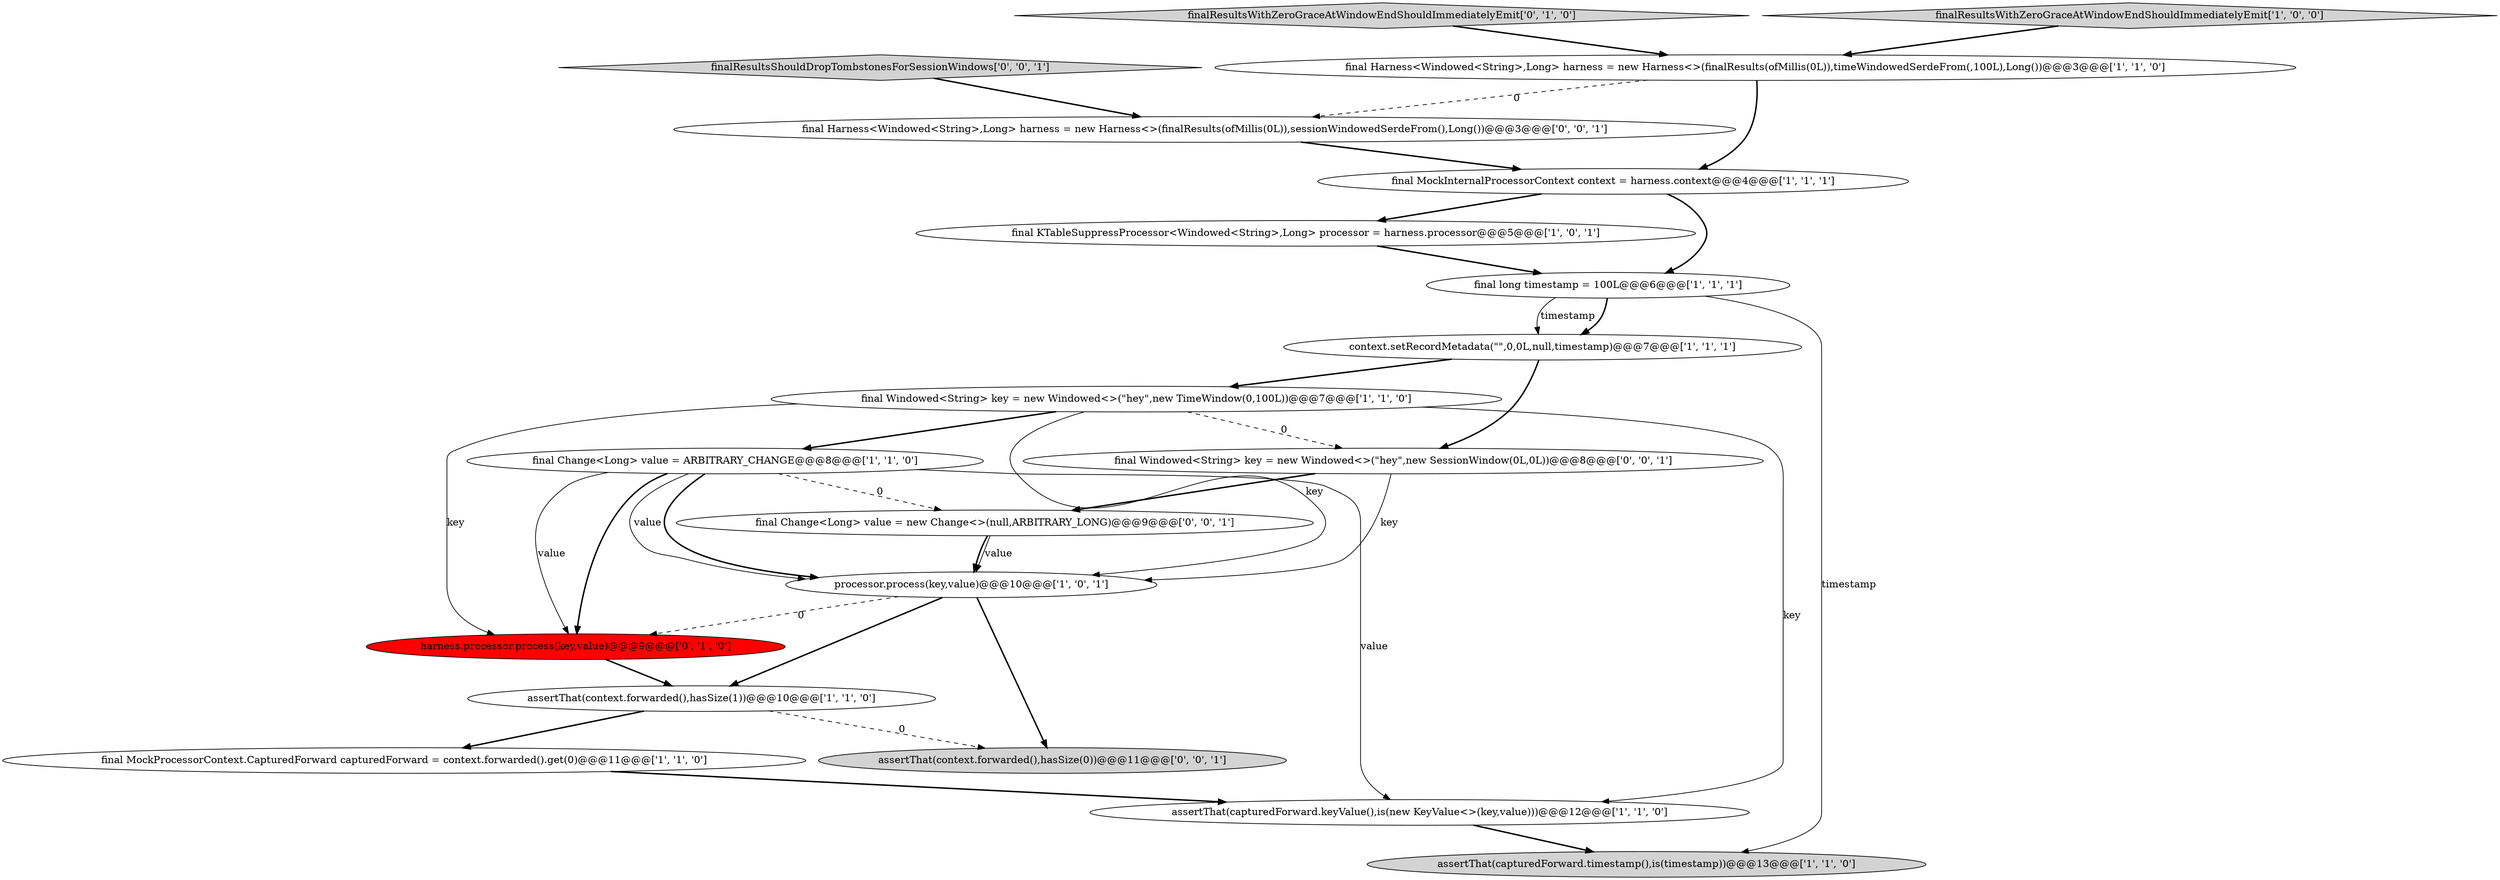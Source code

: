 digraph {
15 [style = filled, label = "final Harness<Windowed<String>,Long> harness = new Harness<>(finalResults(ofMillis(0L)),sessionWindowedSerdeFrom(),Long())@@@3@@@['0', '0', '1']", fillcolor = white, shape = ellipse image = "AAA0AAABBB3BBB"];
11 [style = filled, label = "final Harness<Windowed<String>,Long> harness = new Harness<>(finalResults(ofMillis(0L)),timeWindowedSerdeFrom(,100L),Long())@@@3@@@['1', '1', '0']", fillcolor = white, shape = ellipse image = "AAA0AAABBB1BBB"];
1 [style = filled, label = "final Change<Long> value = ARBITRARY_CHANGE@@@8@@@['1', '1', '0']", fillcolor = white, shape = ellipse image = "AAA0AAABBB1BBB"];
2 [style = filled, label = "final Windowed<String> key = new Windowed<>(\"hey\",new TimeWindow(0,100L))@@@7@@@['1', '1', '0']", fillcolor = white, shape = ellipse image = "AAA0AAABBB1BBB"];
7 [style = filled, label = "processor.process(key,value)@@@10@@@['1', '0', '1']", fillcolor = white, shape = ellipse image = "AAA0AAABBB1BBB"];
16 [style = filled, label = "final Change<Long> value = new Change<>(null,ARBITRARY_LONG)@@@9@@@['0', '0', '1']", fillcolor = white, shape = ellipse image = "AAA0AAABBB3BBB"];
17 [style = filled, label = "finalResultsShouldDropTombstonesForSessionWindows['0', '0', '1']", fillcolor = lightgray, shape = diamond image = "AAA0AAABBB3BBB"];
18 [style = filled, label = "final Windowed<String> key = new Windowed<>(\"hey\",new SessionWindow(0L,0L))@@@8@@@['0', '0', '1']", fillcolor = white, shape = ellipse image = "AAA0AAABBB3BBB"];
19 [style = filled, label = "assertThat(context.forwarded(),hasSize(0))@@@11@@@['0', '0', '1']", fillcolor = lightgray, shape = ellipse image = "AAA0AAABBB3BBB"];
4 [style = filled, label = "final long timestamp = 100L@@@6@@@['1', '1', '1']", fillcolor = white, shape = ellipse image = "AAA0AAABBB1BBB"];
13 [style = filled, label = "finalResultsWithZeroGraceAtWindowEndShouldImmediatelyEmit['0', '1', '0']", fillcolor = lightgray, shape = diamond image = "AAA0AAABBB2BBB"];
12 [style = filled, label = "final KTableSuppressProcessor<Windowed<String>,Long> processor = harness.processor@@@5@@@['1', '0', '1']", fillcolor = white, shape = ellipse image = "AAA0AAABBB1BBB"];
3 [style = filled, label = "context.setRecordMetadata(\"\",0,0L,null,timestamp)@@@7@@@['1', '1', '1']", fillcolor = white, shape = ellipse image = "AAA0AAABBB1BBB"];
8 [style = filled, label = "finalResultsWithZeroGraceAtWindowEndShouldImmediatelyEmit['1', '0', '0']", fillcolor = lightgray, shape = diamond image = "AAA0AAABBB1BBB"];
6 [style = filled, label = "final MockProcessorContext.CapturedForward capturedForward = context.forwarded().get(0)@@@11@@@['1', '1', '0']", fillcolor = white, shape = ellipse image = "AAA0AAABBB1BBB"];
5 [style = filled, label = "final MockInternalProcessorContext context = harness.context@@@4@@@['1', '1', '1']", fillcolor = white, shape = ellipse image = "AAA0AAABBB1BBB"];
9 [style = filled, label = "assertThat(capturedForward.timestamp(),is(timestamp))@@@13@@@['1', '1', '0']", fillcolor = lightgray, shape = ellipse image = "AAA0AAABBB1BBB"];
0 [style = filled, label = "assertThat(capturedForward.keyValue(),is(new KeyValue<>(key,value)))@@@12@@@['1', '1', '0']", fillcolor = white, shape = ellipse image = "AAA0AAABBB1BBB"];
10 [style = filled, label = "assertThat(context.forwarded(),hasSize(1))@@@10@@@['1', '1', '0']", fillcolor = white, shape = ellipse image = "AAA0AAABBB1BBB"];
14 [style = filled, label = "harness.processor.process(key,value)@@@9@@@['0', '1', '0']", fillcolor = red, shape = ellipse image = "AAA1AAABBB2BBB"];
4->3 [style = bold, label=""];
0->9 [style = bold, label=""];
2->14 [style = solid, label="key"];
7->10 [style = bold, label=""];
11->15 [style = dashed, label="0"];
2->1 [style = bold, label=""];
7->14 [style = dashed, label="0"];
10->19 [style = dashed, label="0"];
16->7 [style = bold, label=""];
14->10 [style = bold, label=""];
1->14 [style = solid, label="value"];
6->0 [style = bold, label=""];
16->7 [style = solid, label="value"];
1->0 [style = solid, label="value"];
1->7 [style = bold, label=""];
10->6 [style = bold, label=""];
13->11 [style = bold, label=""];
15->5 [style = bold, label=""];
3->18 [style = bold, label=""];
18->7 [style = solid, label="key"];
1->7 [style = solid, label="value"];
11->5 [style = bold, label=""];
4->9 [style = solid, label="timestamp"];
3->2 [style = bold, label=""];
12->4 [style = bold, label=""];
5->12 [style = bold, label=""];
1->16 [style = dashed, label="0"];
2->7 [style = solid, label="key"];
5->4 [style = bold, label=""];
17->15 [style = bold, label=""];
2->18 [style = dashed, label="0"];
1->14 [style = bold, label=""];
8->11 [style = bold, label=""];
7->19 [style = bold, label=""];
4->3 [style = solid, label="timestamp"];
2->0 [style = solid, label="key"];
18->16 [style = bold, label=""];
}
